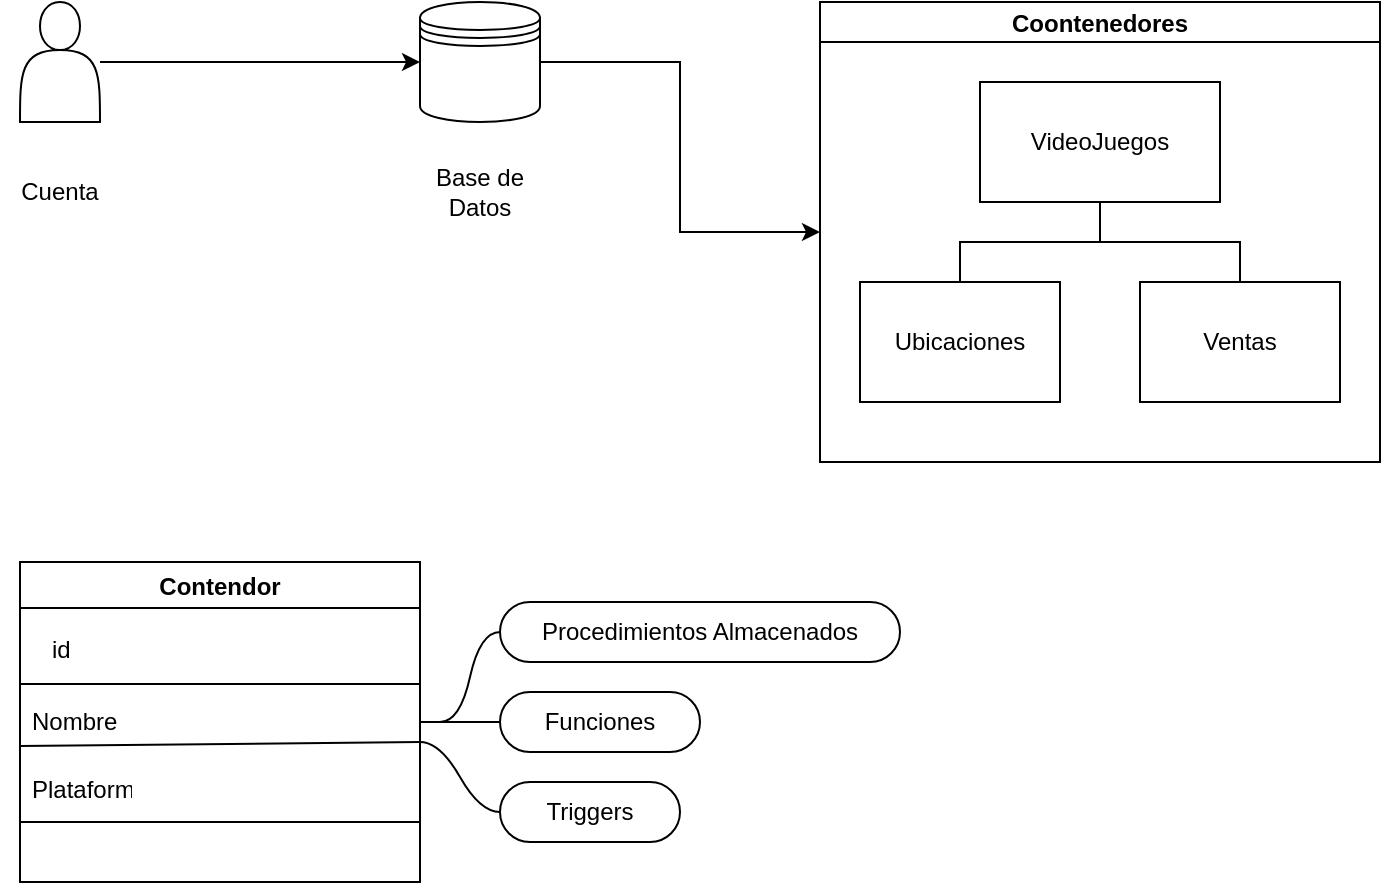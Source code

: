 <mxfile version="20.5.3" type="device"><diagram id="ihZYsp3UWdfexX64g4Ri" name="Page-1"><mxGraphModel dx="1422" dy="762" grid="1" gridSize="10" guides="1" tooltips="1" connect="1" arrows="1" fold="1" page="1" pageScale="1" pageWidth="827" pageHeight="1169" math="0" shadow="0"><root><mxCell id="0"/><mxCell id="1" parent="0"/><mxCell id="PHkA-GyzwBy-sOETwPUH-11" style="edgeStyle=orthogonalEdgeStyle;rounded=0;orthogonalLoop=1;jettySize=auto;html=1;entryX=0;entryY=0.5;entryDx=0;entryDy=0;" edge="1" parent="1" source="PHkA-GyzwBy-sOETwPUH-2" target="PHkA-GyzwBy-sOETwPUH-3"><mxGeometry relative="1" as="geometry"/></mxCell><mxCell id="PHkA-GyzwBy-sOETwPUH-2" value="" style="shape=actor;whiteSpace=wrap;html=1;" vertex="1" parent="1"><mxGeometry x="40" y="40" width="40" height="60" as="geometry"/></mxCell><mxCell id="PHkA-GyzwBy-sOETwPUH-14" style="edgeStyle=orthogonalEdgeStyle;rounded=0;orthogonalLoop=1;jettySize=auto;html=1;exitX=1;exitY=0.5;exitDx=0;exitDy=0;" edge="1" parent="1" source="PHkA-GyzwBy-sOETwPUH-3" target="PHkA-GyzwBy-sOETwPUH-4"><mxGeometry relative="1" as="geometry"/></mxCell><mxCell id="PHkA-GyzwBy-sOETwPUH-3" value="" style="shape=datastore;whiteSpace=wrap;html=1;" vertex="1" parent="1"><mxGeometry x="240" y="40" width="60" height="60" as="geometry"/></mxCell><mxCell id="PHkA-GyzwBy-sOETwPUH-4" value="Coontenedores" style="swimlane;startSize=20;horizontal=1;containerType=tree;newEdgeStyle={&quot;edgeStyle&quot;:&quot;elbowEdgeStyle&quot;,&quot;startArrow&quot;:&quot;none&quot;,&quot;endArrow&quot;:&quot;none&quot;};" vertex="1" parent="1"><mxGeometry x="440" y="40" width="280" height="230" as="geometry"/></mxCell><mxCell id="PHkA-GyzwBy-sOETwPUH-5" value="" style="edgeStyle=elbowEdgeStyle;elbow=vertical;startArrow=none;endArrow=none;rounded=0;" edge="1" parent="PHkA-GyzwBy-sOETwPUH-4" source="PHkA-GyzwBy-sOETwPUH-7" target="PHkA-GyzwBy-sOETwPUH-8"><mxGeometry relative="1" as="geometry"/></mxCell><mxCell id="PHkA-GyzwBy-sOETwPUH-6" value="" style="edgeStyle=elbowEdgeStyle;elbow=vertical;startArrow=none;endArrow=none;rounded=0;" edge="1" parent="PHkA-GyzwBy-sOETwPUH-4" source="PHkA-GyzwBy-sOETwPUH-7" target="PHkA-GyzwBy-sOETwPUH-9"><mxGeometry relative="1" as="geometry"/></mxCell><UserObject label="VideoJuegos" treeRoot="1" id="PHkA-GyzwBy-sOETwPUH-7"><mxCell style="whiteSpace=wrap;html=1;align=center;treeFolding=1;treeMoving=1;newEdgeStyle={&quot;edgeStyle&quot;:&quot;elbowEdgeStyle&quot;,&quot;startArrow&quot;:&quot;none&quot;,&quot;endArrow&quot;:&quot;none&quot;};" vertex="1" parent="PHkA-GyzwBy-sOETwPUH-4"><mxGeometry x="80" y="40" width="120" height="60" as="geometry"/></mxCell></UserObject><mxCell id="PHkA-GyzwBy-sOETwPUH-8" value="Ubicaciones" style="whiteSpace=wrap;html=1;align=center;verticalAlign=middle;treeFolding=1;treeMoving=1;newEdgeStyle={&quot;edgeStyle&quot;:&quot;elbowEdgeStyle&quot;,&quot;startArrow&quot;:&quot;none&quot;,&quot;endArrow&quot;:&quot;none&quot;};" vertex="1" parent="PHkA-GyzwBy-sOETwPUH-4"><mxGeometry x="20" y="140" width="100" height="60" as="geometry"/></mxCell><mxCell id="PHkA-GyzwBy-sOETwPUH-9" value="Ventas" style="whiteSpace=wrap;html=1;align=center;verticalAlign=middle;treeFolding=1;treeMoving=1;newEdgeStyle={&quot;edgeStyle&quot;:&quot;elbowEdgeStyle&quot;,&quot;startArrow&quot;:&quot;none&quot;,&quot;endArrow&quot;:&quot;none&quot;};" vertex="1" parent="PHkA-GyzwBy-sOETwPUH-4"><mxGeometry x="160" y="140" width="100" height="60" as="geometry"/></mxCell><mxCell id="PHkA-GyzwBy-sOETwPUH-10" value="Cuenta" style="text;html=1;strokeColor=none;fillColor=none;align=center;verticalAlign=middle;whiteSpace=wrap;rounded=0;" vertex="1" parent="1"><mxGeometry x="30" y="120" width="60" height="30" as="geometry"/></mxCell><mxCell id="PHkA-GyzwBy-sOETwPUH-12" value="Base de Datos" style="text;html=1;strokeColor=none;fillColor=none;align=center;verticalAlign=middle;whiteSpace=wrap;rounded=0;" vertex="1" parent="1"><mxGeometry x="240" y="120" width="60" height="30" as="geometry"/></mxCell><mxCell id="PHkA-GyzwBy-sOETwPUH-15" value="Contendor" style="swimlane;" vertex="1" parent="1"><mxGeometry x="40" y="320" width="200" height="160" as="geometry"/></mxCell><mxCell id="PHkA-GyzwBy-sOETwPUH-16" value="id" style="text;strokeColor=none;fillColor=none;align=left;verticalAlign=top;spacingLeft=4;spacingRight=4;overflow=hidden;rotatable=0;points=[[0,0.5],[1,0.5]];portConstraint=eastwest;whiteSpace=wrap;html=1;" vertex="1" parent="PHkA-GyzwBy-sOETwPUH-15"><mxGeometry x="10" y="30" width="60" height="26" as="geometry"/></mxCell><mxCell id="PHkA-GyzwBy-sOETwPUH-17" value="Nombre" style="text;strokeColor=none;fillColor=none;align=left;verticalAlign=top;spacingLeft=4;spacingRight=4;overflow=hidden;rotatable=0;points=[[0,0.5],[1,0.5]];portConstraint=eastwest;whiteSpace=wrap;html=1;" vertex="1" parent="PHkA-GyzwBy-sOETwPUH-15"><mxGeometry y="66" width="60" height="26" as="geometry"/></mxCell><mxCell id="PHkA-GyzwBy-sOETwPUH-18" value="Plataforma" style="text;strokeColor=none;fillColor=none;align=left;verticalAlign=top;spacingLeft=4;spacingRight=4;overflow=hidden;rotatable=0;points=[[0,0.5],[1,0.5]];portConstraint=eastwest;whiteSpace=wrap;html=1;" vertex="1" parent="PHkA-GyzwBy-sOETwPUH-15"><mxGeometry y="100" width="60" height="26" as="geometry"/></mxCell><mxCell id="PHkA-GyzwBy-sOETwPUH-25" value="" style="line;strokeWidth=1;rotatable=0;dashed=0;labelPosition=right;align=left;verticalAlign=middle;spacingTop=0;spacingLeft=6;points=[];portConstraint=eastwest;" vertex="1" parent="PHkA-GyzwBy-sOETwPUH-15"><mxGeometry y="56" width="200" height="10" as="geometry"/></mxCell><mxCell id="PHkA-GyzwBy-sOETwPUH-27" value="" style="endArrow=none;html=1;rounded=0;" edge="1" parent="PHkA-GyzwBy-sOETwPUH-15"><mxGeometry relative="1" as="geometry"><mxPoint y="130" as="sourcePoint"/><mxPoint x="200" y="130" as="targetPoint"/></mxGeometry></mxCell><mxCell id="PHkA-GyzwBy-sOETwPUH-31" value="" style="endArrow=none;html=1;rounded=0;" edge="1" parent="PHkA-GyzwBy-sOETwPUH-15"><mxGeometry relative="1" as="geometry"><mxPoint y="92" as="sourcePoint"/><mxPoint x="200" y="90" as="targetPoint"/></mxGeometry></mxCell><mxCell id="PHkA-GyzwBy-sOETwPUH-20" value="Procedimientos Almacenados" style="whiteSpace=wrap;html=1;rounded=1;arcSize=50;align=center;verticalAlign=middle;strokeWidth=1;autosize=1;spacing=4;treeFolding=1;treeMoving=1;newEdgeStyle={&quot;edgeStyle&quot;:&quot;entityRelationEdgeStyle&quot;,&quot;startArrow&quot;:&quot;none&quot;,&quot;endArrow&quot;:&quot;none&quot;,&quot;segment&quot;:10,&quot;curved&quot;:1};" vertex="1" parent="1"><mxGeometry x="280" y="340" width="200" height="30" as="geometry"/></mxCell><mxCell id="PHkA-GyzwBy-sOETwPUH-21" value="" style="edgeStyle=entityRelationEdgeStyle;startArrow=none;endArrow=none;segment=10;curved=1;rounded=0;" edge="1" target="PHkA-GyzwBy-sOETwPUH-20" parent="1"><mxGeometry relative="1" as="geometry"><mxPoint x="250" y="400" as="sourcePoint"/></mxGeometry></mxCell><mxCell id="PHkA-GyzwBy-sOETwPUH-22" value="Funciones" style="whiteSpace=wrap;html=1;rounded=1;arcSize=50;align=center;verticalAlign=middle;strokeWidth=1;autosize=1;spacing=4;treeFolding=1;treeMoving=1;newEdgeStyle={&quot;edgeStyle&quot;:&quot;entityRelationEdgeStyle&quot;,&quot;startArrow&quot;:&quot;none&quot;,&quot;endArrow&quot;:&quot;none&quot;,&quot;segment&quot;:10,&quot;curved&quot;:1};" vertex="1" parent="1"><mxGeometry x="280" y="385" width="100" height="30" as="geometry"/></mxCell><mxCell id="PHkA-GyzwBy-sOETwPUH-23" value="" style="edgeStyle=entityRelationEdgeStyle;startArrow=none;endArrow=none;segment=10;curved=1;rounded=0;exitX=1;exitY=0.5;exitDx=0;exitDy=0;" edge="1" target="PHkA-GyzwBy-sOETwPUH-22" parent="1" source="PHkA-GyzwBy-sOETwPUH-15"><mxGeometry relative="1" as="geometry"><mxPoint x="240" y="340" as="sourcePoint"/></mxGeometry></mxCell><mxCell id="PHkA-GyzwBy-sOETwPUH-34" value="Triggers" style="whiteSpace=wrap;html=1;rounded=1;arcSize=50;align=center;verticalAlign=middle;strokeWidth=1;autosize=1;spacing=4;treeFolding=1;treeMoving=1;newEdgeStyle={&quot;edgeStyle&quot;:&quot;entityRelationEdgeStyle&quot;,&quot;startArrow&quot;:&quot;none&quot;,&quot;endArrow&quot;:&quot;none&quot;,&quot;segment&quot;:10,&quot;curved&quot;:1};" vertex="1" parent="1"><mxGeometry x="280" y="430" width="90" height="30" as="geometry"/></mxCell><mxCell id="PHkA-GyzwBy-sOETwPUH-35" value="" style="edgeStyle=entityRelationEdgeStyle;startArrow=none;endArrow=none;segment=10;curved=1;rounded=0;" edge="1" target="PHkA-GyzwBy-sOETwPUH-34" parent="1"><mxGeometry relative="1" as="geometry"><mxPoint x="240" y="410" as="sourcePoint"/></mxGeometry></mxCell></root></mxGraphModel></diagram></mxfile>